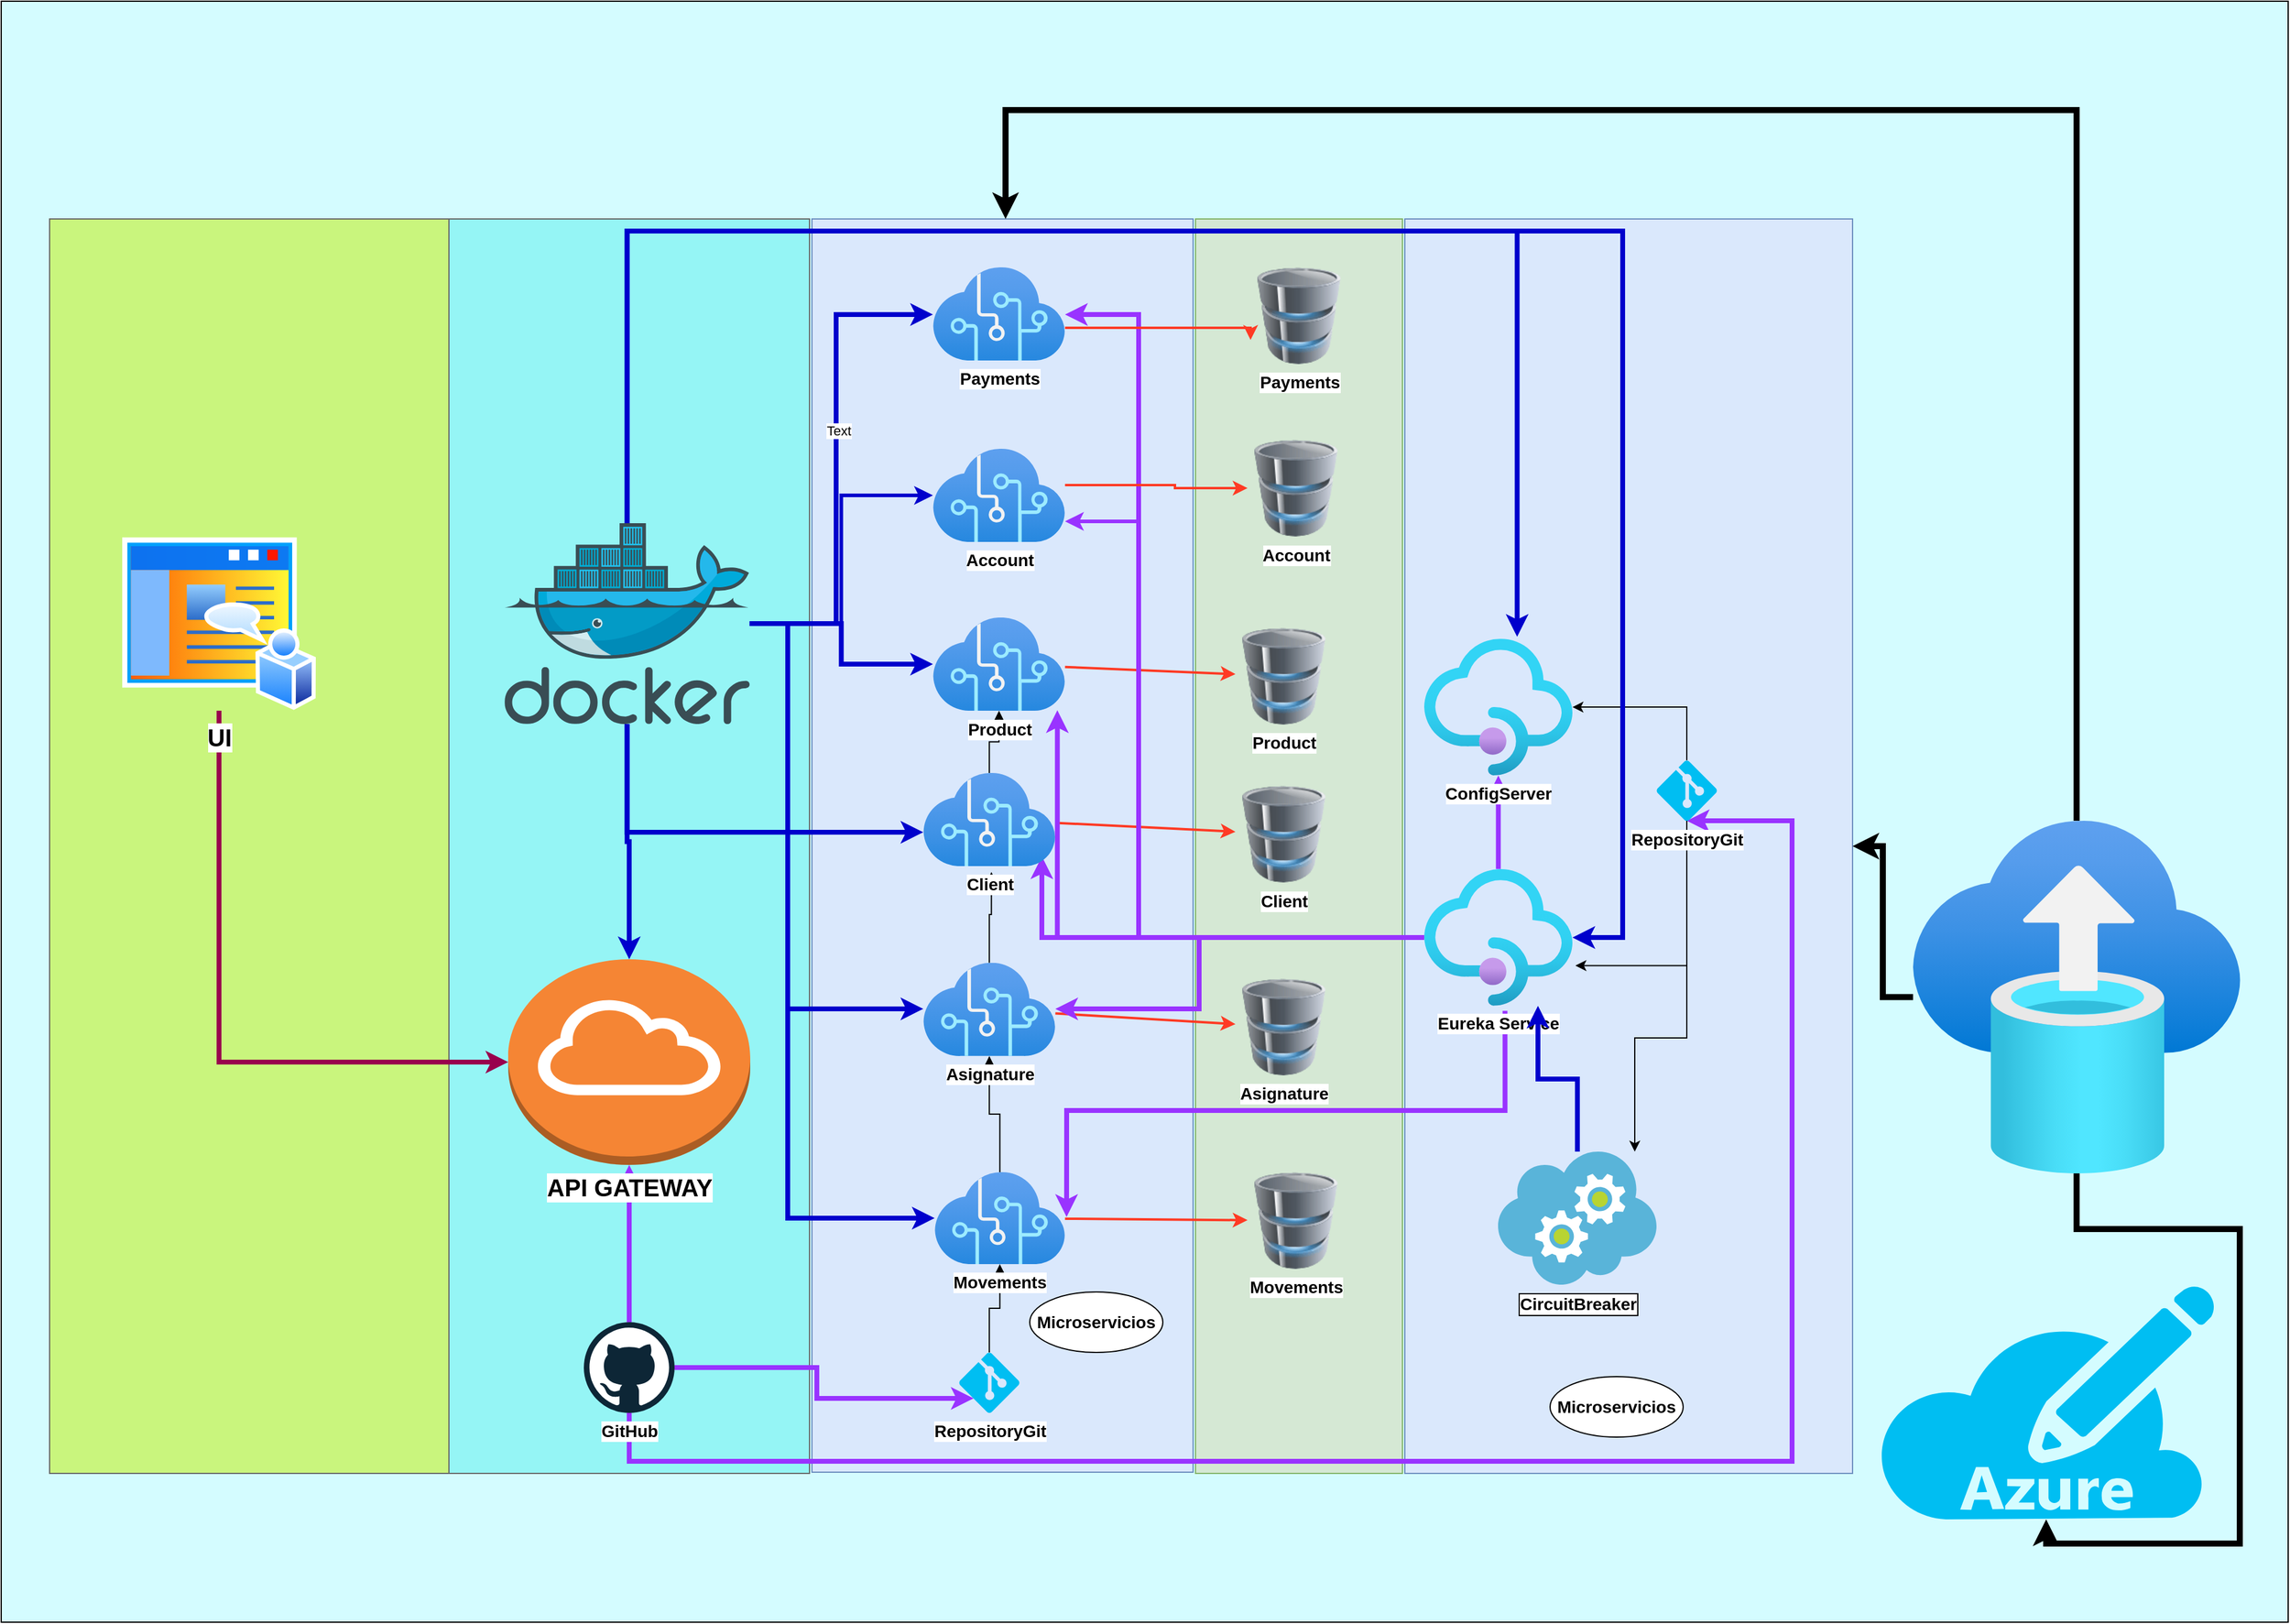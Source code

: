 <mxfile version="16.5.6" type="github">
  <diagram id="z50vEX0yVuX6d4dubkKl" name="Page-1">
    <mxGraphModel dx="3571" dy="2732" grid="1" gridSize="10" guides="1" tooltips="1" connect="1" arrows="1" fold="1" page="1" pageScale="1" pageWidth="827" pageHeight="1169" math="0" shadow="0">
      <root>
        <mxCell id="0" />
        <mxCell id="1" parent="0" />
        <mxCell id="lQfmFTRjcM8leJoIF2UN-60" value="" style="rounded=0;whiteSpace=wrap;html=1;fillColor=#D4FCFF;" vertex="1" parent="1">
          <mxGeometry x="380" y="-180" width="1890" height="1340" as="geometry" />
        </mxCell>
        <mxCell id="lQfmFTRjcM8leJoIF2UN-1" value="" style="rounded=0;whiteSpace=wrap;html=1;fillColor=#95F5F5;strokeColor=#666666;fontColor=#333333;" vertex="1" parent="1">
          <mxGeometry x="750" width="298" height="1037" as="geometry" />
        </mxCell>
        <mxCell id="lQfmFTRjcM8leJoIF2UN-2" value="" style="rounded=0;whiteSpace=wrap;html=1;fillColor=#dae8fc;strokeColor=#6c8ebf;" vertex="1" parent="1">
          <mxGeometry x="1540" width="370" height="1037" as="geometry" />
        </mxCell>
        <mxCell id="lQfmFTRjcM8leJoIF2UN-3" value="" style="rounded=0;whiteSpace=wrap;html=1;fillColor=#C9F57D;strokeColor=#666666;fontColor=#333333;" vertex="1" parent="1">
          <mxGeometry x="420" width="330" height="1037" as="geometry" />
        </mxCell>
        <mxCell id="lQfmFTRjcM8leJoIF2UN-4" value="" style="rounded=0;whiteSpace=wrap;html=1;fillColor=#dae8fc;strokeColor=#6c8ebf;" vertex="1" parent="1">
          <mxGeometry x="1050" width="315" height="1036" as="geometry" />
        </mxCell>
        <mxCell id="lQfmFTRjcM8leJoIF2UN-5" value="" style="rounded=0;whiteSpace=wrap;html=1;fillColor=#d5e8d4;strokeColor=#82b366;" vertex="1" parent="1">
          <mxGeometry x="1367" width="171" height="1037" as="geometry" />
        </mxCell>
        <mxCell id="lQfmFTRjcM8leJoIF2UN-6" value="" style="endArrow=classic;html=1;rounded=0;fontColor=#FF142C;labelBackgroundColor=#FF142C;strokeColor=#FF3A24;strokeWidth=2;" edge="1" parent="1" source="lQfmFTRjcM8leJoIF2UN-42" target="lQfmFTRjcM8leJoIF2UN-8">
          <mxGeometry width="50" height="50" relative="1" as="geometry">
            <mxPoint x="1033.16" y="949.47" as="sourcePoint" />
            <mxPoint x="1113.16" y="942.197" as="targetPoint" />
          </mxGeometry>
        </mxCell>
        <mxCell id="lQfmFTRjcM8leJoIF2UN-7" value="&lt;font color=&quot;#000000&quot; style=&quot;font-size: 14px&quot;&gt;&lt;b&gt;Client&lt;/b&gt;&lt;/font&gt;" style="image;html=1;image=img/lib/clip_art/computers/Database_128x128.png;fontColor=#FF142C;" vertex="1" parent="1">
          <mxGeometry x="1400.0" y="468.54" width="80" height="80" as="geometry" />
        </mxCell>
        <mxCell id="lQfmFTRjcM8leJoIF2UN-8" value="&lt;font color=&quot;#000000&quot; style=&quot;font-size: 14px&quot;&gt;&lt;b&gt;Product&lt;/b&gt;&lt;/font&gt;" style="image;html=1;image=img/lib/clip_art/computers/Database_128x128.png;fontColor=#FF142C;" vertex="1" parent="1">
          <mxGeometry x="1400" y="338" width="80" height="80" as="geometry" />
        </mxCell>
        <mxCell id="lQfmFTRjcM8leJoIF2UN-9" value="&lt;font color=&quot;#000000&quot; size=&quot;1&quot;&gt;&lt;b style=&quot;font-size: 14px&quot;&gt;Movements&lt;/b&gt;&lt;/font&gt;" style="image;html=1;image=img/lib/clip_art/computers/Database_128x128.png;fontColor=#FF142C;" vertex="1" parent="1">
          <mxGeometry x="1410.0" y="788" width="80" height="80" as="geometry" />
        </mxCell>
        <mxCell id="lQfmFTRjcM8leJoIF2UN-10" style="edgeStyle=orthogonalEdgeStyle;rounded=0;orthogonalLoop=1;jettySize=auto;html=1;fontSize=14;fontColor=#000000;" edge="1" parent="1" source="lQfmFTRjcM8leJoIF2UN-43" target="lQfmFTRjcM8leJoIF2UN-13">
          <mxGeometry relative="1" as="geometry" />
        </mxCell>
        <mxCell id="lQfmFTRjcM8leJoIF2UN-11" value="&lt;font color=&quot;#000000&quot; style=&quot;font-size: 14px&quot;&gt;&lt;b&gt;Asignature&lt;/b&gt;&lt;/font&gt;" style="image;html=1;image=img/lib/clip_art/computers/Database_128x128.png;fontColor=#FF142C;" vertex="1" parent="1">
          <mxGeometry x="1400.0" y="628" width="80" height="80" as="geometry" />
        </mxCell>
        <mxCell id="lQfmFTRjcM8leJoIF2UN-12" style="edgeStyle=orthogonalEdgeStyle;rounded=0;orthogonalLoop=1;jettySize=auto;html=1;entryX=0.516;entryY=1.062;entryDx=0;entryDy=0;entryPerimeter=0;fontSize=14;fontColor=#000000;" edge="1" parent="1" source="lQfmFTRjcM8leJoIF2UN-13" target="lQfmFTRjcM8leJoIF2UN-37">
          <mxGeometry relative="1" as="geometry" />
        </mxCell>
        <mxCell id="lQfmFTRjcM8leJoIF2UN-13" value="&lt;font style=&quot;font-size: 14px&quot;&gt;&lt;b&gt;Asignature&lt;/b&gt;&lt;/font&gt;" style="aspect=fixed;html=1;points=[];align=center;image;fontSize=12;image=img/lib/azure2/ai_machine_learning/Cognitive_Services.svg;fontColor=#000000;" vertex="1" parent="1">
          <mxGeometry x="1142" y="614.92" width="109.17" height="77.06" as="geometry" />
        </mxCell>
        <mxCell id="lQfmFTRjcM8leJoIF2UN-14" value="" style="endArrow=classic;html=1;rounded=0;fontColor=#FF142C;labelBackgroundColor=#FF142C;strokeColor=#FF3A24;strokeWidth=2;" edge="1" parent="1" source="lQfmFTRjcM8leJoIF2UN-37" target="lQfmFTRjcM8leJoIF2UN-7">
          <mxGeometry width="50" height="50" relative="1" as="geometry">
            <mxPoint x="1360.0" y="498.54" as="sourcePoint" />
            <mxPoint x="1360.0" y="591.48" as="targetPoint" />
          </mxGeometry>
        </mxCell>
        <mxCell id="lQfmFTRjcM8leJoIF2UN-15" value="" style="endArrow=classic;html=1;rounded=0;fontColor=#FF142C;labelBackgroundColor=#FF142C;strokeColor=#FF3A24;strokeWidth=2;" edge="1" parent="1" source="lQfmFTRjcM8leJoIF2UN-13" target="lQfmFTRjcM8leJoIF2UN-11">
          <mxGeometry width="50" height="50" relative="1" as="geometry">
            <mxPoint x="1450.57" y="948.0" as="sourcePoint" />
            <mxPoint x="1450.57" y="1040.94" as="targetPoint" />
          </mxGeometry>
        </mxCell>
        <mxCell id="lQfmFTRjcM8leJoIF2UN-16" value="" style="endArrow=classic;html=1;rounded=0;fontColor=#FF142C;labelBackgroundColor=#FF142C;strokeColor=#FF3A24;strokeWidth=2;" edge="1" parent="1" source="lQfmFTRjcM8leJoIF2UN-43" target="lQfmFTRjcM8leJoIF2UN-9">
          <mxGeometry width="50" height="50" relative="1" as="geometry">
            <mxPoint x="1662.16" y="948.0" as="sourcePoint" />
            <mxPoint x="1662.16" y="1040.94" as="targetPoint" />
          </mxGeometry>
        </mxCell>
        <mxCell id="lQfmFTRjcM8leJoIF2UN-17" style="edgeStyle=orthogonalEdgeStyle;rounded=0;orthogonalLoop=1;jettySize=auto;html=1;entryX=0.24;entryY=0.76;entryDx=0;entryDy=0;entryPerimeter=0;fontSize=20;fontColor=#000000;strokeColor=#9933FF;strokeWidth=4;" edge="1" parent="1" source="lQfmFTRjcM8leJoIF2UN-20" target="lQfmFTRjcM8leJoIF2UN-40">
          <mxGeometry relative="1" as="geometry" />
        </mxCell>
        <mxCell id="lQfmFTRjcM8leJoIF2UN-18" style="edgeStyle=orthogonalEdgeStyle;rounded=0;orthogonalLoop=1;jettySize=auto;html=1;entryX=0.5;entryY=1;entryDx=0;entryDy=0;entryPerimeter=0;fontSize=20;fontColor=#000000;strokeColor=#9933FF;strokeWidth=4;" edge="1" parent="1" source="lQfmFTRjcM8leJoIF2UN-20" target="lQfmFTRjcM8leJoIF2UN-27">
          <mxGeometry relative="1" as="geometry">
            <Array as="points">
              <mxPoint x="899" y="1027" />
              <mxPoint x="1860" y="1027" />
              <mxPoint x="1860" y="498" />
            </Array>
          </mxGeometry>
        </mxCell>
        <mxCell id="lQfmFTRjcM8leJoIF2UN-19" style="edgeStyle=orthogonalEdgeStyle;rounded=0;orthogonalLoop=1;jettySize=auto;html=1;fontSize=20;fontColor=#000000;strokeColor=#9933FF;strokeWidth=4;" edge="1" parent="1" source="lQfmFTRjcM8leJoIF2UN-20" target="lQfmFTRjcM8leJoIF2UN-44">
          <mxGeometry relative="1" as="geometry" />
        </mxCell>
        <mxCell id="lQfmFTRjcM8leJoIF2UN-20" value="GitHub" style="dashed=0;outlineConnect=0;html=1;align=center;labelPosition=center;verticalLabelPosition=bottom;verticalAlign=top;shape=mxgraph.weblogos.github;fontSize=14;fontStyle=1;labelBackgroundColor=default;" vertex="1" parent="1">
          <mxGeometry x="861.5" y="912" width="75" height="75" as="geometry" />
        </mxCell>
        <mxCell id="lQfmFTRjcM8leJoIF2UN-21" style="edgeStyle=orthogonalEdgeStyle;rounded=0;orthogonalLoop=1;jettySize=auto;html=1;fontSize=20;fontColor=#000000;strokeColor=#99004D;strokeWidth=4;" edge="1" parent="1" source="lQfmFTRjcM8leJoIF2UN-22" target="lQfmFTRjcM8leJoIF2UN-44">
          <mxGeometry relative="1" as="geometry">
            <Array as="points">
              <mxPoint x="560" y="697" />
            </Array>
          </mxGeometry>
        </mxCell>
        <mxCell id="lQfmFTRjcM8leJoIF2UN-22" value="&lt;font style=&quot;font-size: 20px&quot;&gt;UI&lt;/font&gt;" style="aspect=fixed;perimeter=ellipsePerimeter;html=1;align=center;shadow=0;dashed=0;spacingTop=3;image;image=img/lib/active_directory/home_page.svg;fillColor=#95F5F5;fontSize=14;fontStyle=1" vertex="1" parent="1">
          <mxGeometry x="480" y="262.53" width="160" height="144" as="geometry" />
        </mxCell>
        <mxCell id="lQfmFTRjcM8leJoIF2UN-23" value="Microservicios" style="ellipse;whiteSpace=wrap;html=1;align=center;newEdgeStyle={&quot;edgeStyle&quot;:&quot;entityRelationEdgeStyle&quot;,&quot;startArrow&quot;:&quot;none&quot;,&quot;endArrow&quot;:&quot;none&quot;,&quot;segment&quot;:10,&quot;curved&quot;:1};treeFolding=1;treeMoving=1;fontSize=14;fillColor=#FFFFFF;fontStyle=1" vertex="1" collapsed="1" parent="1">
          <mxGeometry x="1230" y="887" width="110" height="50" as="geometry" />
        </mxCell>
        <mxCell id="lQfmFTRjcM8leJoIF2UN-24" style="edgeStyle=orthogonalEdgeStyle;rounded=0;orthogonalLoop=1;jettySize=auto;html=1;" edge="1" parent="1" source="lQfmFTRjcM8leJoIF2UN-27" target="lQfmFTRjcM8leJoIF2UN-41">
          <mxGeometry relative="1" as="geometry">
            <Array as="points">
              <mxPoint x="1773" y="403.54" />
            </Array>
          </mxGeometry>
        </mxCell>
        <mxCell id="lQfmFTRjcM8leJoIF2UN-25" style="edgeStyle=orthogonalEdgeStyle;rounded=0;orthogonalLoop=1;jettySize=auto;html=1;exitX=0.5;exitY=1;exitDx=0;exitDy=0;exitPerimeter=0;entryX=1.02;entryY=0.706;entryDx=0;entryDy=0;entryPerimeter=0;" edge="1" parent="1" source="lQfmFTRjcM8leJoIF2UN-27" target="lQfmFTRjcM8leJoIF2UN-35">
          <mxGeometry relative="1" as="geometry">
            <Array as="points">
              <mxPoint x="1773" y="617.54" />
            </Array>
          </mxGeometry>
        </mxCell>
        <mxCell id="lQfmFTRjcM8leJoIF2UN-26" style="edgeStyle=orthogonalEdgeStyle;rounded=0;orthogonalLoop=1;jettySize=auto;html=1;fontSize=14;fontColor=#000000;strokeColor=#000000;strokeWidth=1;" edge="1" parent="1" source="lQfmFTRjcM8leJoIF2UN-27" target="lQfmFTRjcM8leJoIF2UN-55">
          <mxGeometry relative="1" as="geometry">
            <Array as="points">
              <mxPoint x="1773" y="677" />
              <mxPoint x="1730" y="677" />
            </Array>
          </mxGeometry>
        </mxCell>
        <mxCell id="lQfmFTRjcM8leJoIF2UN-27" value="&lt;font style=&quot;font-size: 14px&quot;&gt;&lt;b&gt;RepositoryGit&lt;/b&gt;&lt;/font&gt;" style="verticalLabelPosition=bottom;html=1;verticalAlign=top;align=center;strokeColor=none;fillColor=#00BEF2;shape=mxgraph.azure.git_repository;labelBackgroundColor=default;" vertex="1" parent="1">
          <mxGeometry x="1748" y="447.54" width="50" height="50" as="geometry" />
        </mxCell>
        <mxCell id="lQfmFTRjcM8leJoIF2UN-28" value="" style="shape=image;verticalLabelPosition=bottom;labelBackgroundColor=default;verticalAlign=top;aspect=fixed;imageAspect=0;image=https://assets-global.website-files.com/5f1c75e63b2f950eb473d3e4/603c5eb831820c3ce6a8f057_603a1586fa052d17fc2a6929_MongoDBAtlas.png;" vertex="1" parent="1">
          <mxGeometry x="1420" y="904.5" width="90" height="90" as="geometry" />
        </mxCell>
        <mxCell id="lQfmFTRjcM8leJoIF2UN-29" style="edgeStyle=orthogonalEdgeStyle;rounded=0;orthogonalLoop=1;jettySize=auto;html=1;fontSize=14;fontColor=#000000;strokeColor=#9933FF;strokeWidth=4;" edge="1" parent="1" source="lQfmFTRjcM8leJoIF2UN-35" target="lQfmFTRjcM8leJoIF2UN-13">
          <mxGeometry relative="1" as="geometry">
            <Array as="points">
              <mxPoint x="1370" y="594" />
              <mxPoint x="1370" y="653" />
            </Array>
          </mxGeometry>
        </mxCell>
        <mxCell id="lQfmFTRjcM8leJoIF2UN-30" style="edgeStyle=orthogonalEdgeStyle;rounded=0;orthogonalLoop=1;jettySize=auto;html=1;entryX=0.898;entryY=0.895;entryDx=0;entryDy=0;entryPerimeter=0;fontSize=14;fontColor=#000000;strokeColor=#9933FF;strokeWidth=4;" edge="1" parent="1" source="lQfmFTRjcM8leJoIF2UN-35" target="lQfmFTRjcM8leJoIF2UN-37">
          <mxGeometry relative="1" as="geometry" />
        </mxCell>
        <mxCell id="lQfmFTRjcM8leJoIF2UN-31" style="edgeStyle=orthogonalEdgeStyle;rounded=0;orthogonalLoop=1;jettySize=auto;html=1;entryX=0.942;entryY=0.995;entryDx=0;entryDy=0;entryPerimeter=0;fontSize=14;fontColor=#000000;strokeColor=#9933FF;strokeWidth=4;" edge="1" parent="1" source="lQfmFTRjcM8leJoIF2UN-35" target="lQfmFTRjcM8leJoIF2UN-42">
          <mxGeometry relative="1" as="geometry" />
        </mxCell>
        <mxCell id="lQfmFTRjcM8leJoIF2UN-32" style="edgeStyle=orthogonalEdgeStyle;rounded=0;orthogonalLoop=1;jettySize=auto;html=1;entryX=1.012;entryY=0.486;entryDx=0;entryDy=0;entryPerimeter=0;fontSize=14;fontColor=#000000;strokeColor=#9933FF;strokeWidth=4;exitX=0.545;exitY=1.037;exitDx=0;exitDy=0;exitPerimeter=0;" edge="1" parent="1" source="lQfmFTRjcM8leJoIF2UN-35" target="lQfmFTRjcM8leJoIF2UN-43">
          <mxGeometry relative="1" as="geometry">
            <Array as="points">
              <mxPoint x="1623" y="737" />
              <mxPoint x="1261" y="737" />
            </Array>
          </mxGeometry>
        </mxCell>
        <mxCell id="lQfmFTRjcM8leJoIF2UN-33" style="edgeStyle=orthogonalEdgeStyle;rounded=0;orthogonalLoop=1;jettySize=auto;html=1;fontSize=14;fontColor=#000000;strokeColor=#9933FF;strokeWidth=4;" edge="1" parent="1" source="lQfmFTRjcM8leJoIF2UN-35" target="lQfmFTRjcM8leJoIF2UN-41">
          <mxGeometry relative="1" as="geometry" />
        </mxCell>
        <mxCell id="lQfmFTRjcM8leJoIF2UN-34" style="edgeStyle=orthogonalEdgeStyle;rounded=0;orthogonalLoop=1;jettySize=auto;html=1;fontSize=14;fontColor=#000000;strokeColor=#9933FF;strokeWidth=3;" edge="1" parent="1" source="lQfmFTRjcM8leJoIF2UN-35" target="lQfmFTRjcM8leJoIF2UN-57">
          <mxGeometry relative="1" as="geometry">
            <Array as="points">
              <mxPoint x="1320" y="594" />
              <mxPoint x="1320" y="250" />
            </Array>
          </mxGeometry>
        </mxCell>
        <mxCell id="lQfmFTRjcM8leJoIF2UN-76" style="edgeStyle=orthogonalEdgeStyle;rounded=0;orthogonalLoop=1;jettySize=auto;html=1;strokeColor=#9933FF;strokeWidth=4;" edge="1" parent="1" source="lQfmFTRjcM8leJoIF2UN-35" target="lQfmFTRjcM8leJoIF2UN-71">
          <mxGeometry relative="1" as="geometry">
            <Array as="points">
              <mxPoint x="1320" y="594" />
              <mxPoint x="1320" y="79" />
            </Array>
          </mxGeometry>
        </mxCell>
        <mxCell id="lQfmFTRjcM8leJoIF2UN-35" value="&lt;font style=&quot;font-size: 14px&quot;&gt;&lt;b&gt;Eureka Service&lt;/b&gt;&lt;/font&gt;" style="aspect=fixed;html=1;points=[];align=center;image;fontSize=12;image=img/lib/azure2/app_services/API_Management_Services.svg;fontColor=#000000;" vertex="1" parent="1">
          <mxGeometry x="1556" y="537.39" width="122.5" height="113.07" as="geometry" />
        </mxCell>
        <mxCell id="lQfmFTRjcM8leJoIF2UN-36" style="edgeStyle=orthogonalEdgeStyle;rounded=0;orthogonalLoop=1;jettySize=auto;html=1;fontSize=14;fontColor=#000000;" edge="1" parent="1" source="lQfmFTRjcM8leJoIF2UN-37" target="lQfmFTRjcM8leJoIF2UN-42">
          <mxGeometry relative="1" as="geometry" />
        </mxCell>
        <mxCell id="lQfmFTRjcM8leJoIF2UN-37" value="&lt;font style=&quot;font-size: 14px&quot;&gt;&lt;b&gt;Client&lt;/b&gt;&lt;/font&gt;" style="aspect=fixed;html=1;points=[];align=center;image;fontSize=12;image=img/lib/azure2/ai_machine_learning/Cognitive_Services.svg;fontColor=#000000;" vertex="1" parent="1">
          <mxGeometry x="1142" y="458" width="109.17" height="77.06" as="geometry" />
        </mxCell>
        <mxCell id="lQfmFTRjcM8leJoIF2UN-38" value="Microservicios" style="ellipse;whiteSpace=wrap;html=1;align=center;newEdgeStyle={&quot;edgeStyle&quot;:&quot;entityRelationEdgeStyle&quot;,&quot;startArrow&quot;:&quot;none&quot;,&quot;endArrow&quot;:&quot;none&quot;,&quot;segment&quot;:10,&quot;curved&quot;:1};treeFolding=1;treeMoving=1;fontSize=14;fillColor=#FFFFFF;fontStyle=1" vertex="1" parent="1">
          <mxGeometry x="1660" y="957" width="110" height="50" as="geometry" />
        </mxCell>
        <mxCell id="lQfmFTRjcM8leJoIF2UN-39" style="edgeStyle=orthogonalEdgeStyle;rounded=0;orthogonalLoop=1;jettySize=auto;html=1;fontSize=14;fontColor=#000000;" edge="1" parent="1" source="lQfmFTRjcM8leJoIF2UN-40" target="lQfmFTRjcM8leJoIF2UN-43">
          <mxGeometry relative="1" as="geometry" />
        </mxCell>
        <mxCell id="lQfmFTRjcM8leJoIF2UN-40" value="&lt;font style=&quot;font-size: 14px&quot;&gt;&lt;b&gt;RepositoryGit&lt;/b&gt;&lt;/font&gt;" style="verticalLabelPosition=bottom;html=1;verticalAlign=top;align=center;strokeColor=none;fillColor=#00BEF2;shape=mxgraph.azure.git_repository;labelBackgroundColor=default;" vertex="1" parent="1">
          <mxGeometry x="1171.59" y="937" width="50" height="50" as="geometry" />
        </mxCell>
        <mxCell id="lQfmFTRjcM8leJoIF2UN-41" value="&lt;font style=&quot;font-size: 14px&quot;&gt;&lt;b&gt;ConfigServer&lt;/b&gt;&lt;/font&gt;" style="aspect=fixed;html=1;points=[];align=center;image;fontSize=12;image=img/lib/azure2/app_services/API_Management_Services.svg;fontColor=#000000;" vertex="1" parent="1">
          <mxGeometry x="1556" y="347" width="122.5" height="113.07" as="geometry" />
        </mxCell>
        <mxCell id="lQfmFTRjcM8leJoIF2UN-42" value="&lt;b&gt;&lt;font style=&quot;font-size: 14px&quot;&gt;Product&lt;/font&gt;&lt;/b&gt;" style="aspect=fixed;html=1;points=[];align=center;image;fontSize=12;image=img/lib/azure2/ai_machine_learning/Cognitive_Services.svg;fontColor=#000000;" vertex="1" parent="1">
          <mxGeometry x="1149.99" y="329.47" width="109.17" height="77.06" as="geometry" />
        </mxCell>
        <mxCell id="lQfmFTRjcM8leJoIF2UN-43" value="&lt;font style=&quot;font-size: 14px&quot;&gt;&lt;b&gt;Movements&lt;/b&gt;&lt;/font&gt;" style="aspect=fixed;html=1;points=[];align=center;image;fontSize=12;image=img/lib/azure2/ai_machine_learning/Cognitive_Services.svg;fontColor=#000000;" vertex="1" parent="1">
          <mxGeometry x="1151.41" y="788" width="107.75" height="76.06" as="geometry" />
        </mxCell>
        <mxCell id="lQfmFTRjcM8leJoIF2UN-44" value="&lt;b&gt;API GATEWAY&lt;/b&gt;" style="outlineConnect=0;dashed=0;verticalLabelPosition=bottom;verticalAlign=top;align=center;html=1;shape=mxgraph.aws3.internet_gateway;fillColor=#F58534;gradientColor=none;labelBackgroundColor=default;fontSize=20;fontColor=#000000;" vertex="1" parent="1">
          <mxGeometry x="799" y="612" width="200" height="170" as="geometry" />
        </mxCell>
        <mxCell id="lQfmFTRjcM8leJoIF2UN-45" style="edgeStyle=orthogonalEdgeStyle;rounded=0;orthogonalLoop=1;jettySize=auto;html=1;fontSize=15;fontColor=#0000CC;strokeColor=#0000CC;strokeWidth=4;" edge="1" parent="1" source="lQfmFTRjcM8leJoIF2UN-53" target="lQfmFTRjcM8leJoIF2UN-44">
          <mxGeometry relative="1" as="geometry" />
        </mxCell>
        <mxCell id="lQfmFTRjcM8leJoIF2UN-46" style="edgeStyle=orthogonalEdgeStyle;rounded=0;orthogonalLoop=1;jettySize=auto;html=1;fontSize=15;fontColor=#0000CC;strokeColor=#0000CC;strokeWidth=4;" edge="1" parent="1" source="lQfmFTRjcM8leJoIF2UN-53" target="lQfmFTRjcM8leJoIF2UN-42">
          <mxGeometry relative="1" as="geometry" />
        </mxCell>
        <mxCell id="lQfmFTRjcM8leJoIF2UN-47" style="edgeStyle=orthogonalEdgeStyle;rounded=0;orthogonalLoop=1;jettySize=auto;html=1;fontSize=15;fontColor=#0000CC;strokeColor=#0000CC;strokeWidth=4;" edge="1" parent="1" source="lQfmFTRjcM8leJoIF2UN-53" target="lQfmFTRjcM8leJoIF2UN-37">
          <mxGeometry relative="1" as="geometry">
            <Array as="points">
              <mxPoint x="897" y="507" />
            </Array>
          </mxGeometry>
        </mxCell>
        <mxCell id="lQfmFTRjcM8leJoIF2UN-48" style="edgeStyle=orthogonalEdgeStyle;rounded=0;orthogonalLoop=1;jettySize=auto;html=1;fontSize=15;fontColor=#0000CC;strokeColor=#0000CC;strokeWidth=4;" edge="1" parent="1" source="lQfmFTRjcM8leJoIF2UN-53" target="lQfmFTRjcM8leJoIF2UN-13">
          <mxGeometry relative="1" as="geometry">
            <Array as="points">
              <mxPoint x="1030" y="335" />
              <mxPoint x="1030" y="653" />
            </Array>
          </mxGeometry>
        </mxCell>
        <mxCell id="lQfmFTRjcM8leJoIF2UN-49" style="edgeStyle=orthogonalEdgeStyle;rounded=0;orthogonalLoop=1;jettySize=auto;html=1;fontSize=15;fontColor=#0000CC;strokeColor=#0000CC;strokeWidth=4;" edge="1" parent="1" source="lQfmFTRjcM8leJoIF2UN-53" target="lQfmFTRjcM8leJoIF2UN-43">
          <mxGeometry relative="1" as="geometry">
            <Array as="points">
              <mxPoint x="1030" y="335" />
              <mxPoint x="1030" y="826" />
            </Array>
          </mxGeometry>
        </mxCell>
        <mxCell id="lQfmFTRjcM8leJoIF2UN-50" style="edgeStyle=orthogonalEdgeStyle;rounded=0;orthogonalLoop=1;jettySize=auto;html=1;fontSize=15;fontColor=#0000CC;strokeColor=#0000CC;strokeWidth=4;entryX=0.627;entryY=-0.014;entryDx=0;entryDy=0;entryPerimeter=0;" edge="1" parent="1" source="lQfmFTRjcM8leJoIF2UN-53" target="lQfmFTRjcM8leJoIF2UN-41">
          <mxGeometry relative="1" as="geometry">
            <Array as="points">
              <mxPoint x="897" y="10" />
              <mxPoint x="1633" y="10" />
            </Array>
          </mxGeometry>
        </mxCell>
        <mxCell id="lQfmFTRjcM8leJoIF2UN-51" style="edgeStyle=orthogonalEdgeStyle;rounded=0;orthogonalLoop=1;jettySize=auto;html=1;fontSize=15;fontColor=#0000CC;strokeColor=#0000CC;strokeWidth=4;" edge="1" parent="1" source="lQfmFTRjcM8leJoIF2UN-53" target="lQfmFTRjcM8leJoIF2UN-35">
          <mxGeometry relative="1" as="geometry">
            <Array as="points">
              <mxPoint x="897" y="10" />
              <mxPoint x="1720" y="10" />
              <mxPoint x="1720" y="594" />
            </Array>
          </mxGeometry>
        </mxCell>
        <mxCell id="lQfmFTRjcM8leJoIF2UN-52" style="edgeStyle=orthogonalEdgeStyle;rounded=0;orthogonalLoop=1;jettySize=auto;html=1;fontSize=14;fontColor=#000000;strokeColor=#0000CC;strokeWidth=3;" edge="1" parent="1" source="lQfmFTRjcM8leJoIF2UN-53" target="lQfmFTRjcM8leJoIF2UN-57">
          <mxGeometry relative="1" as="geometry" />
        </mxCell>
        <mxCell id="lQfmFTRjcM8leJoIF2UN-74" style="edgeStyle=orthogonalEdgeStyle;rounded=0;orthogonalLoop=1;jettySize=auto;html=1;strokeWidth=4;strokeColor=#0000CC;" edge="1" parent="1" source="lQfmFTRjcM8leJoIF2UN-53" target="lQfmFTRjcM8leJoIF2UN-71">
          <mxGeometry relative="1" as="geometry">
            <Array as="points">
              <mxPoint x="1070" y="335" />
              <mxPoint x="1070" y="79" />
            </Array>
          </mxGeometry>
        </mxCell>
        <mxCell id="lQfmFTRjcM8leJoIF2UN-75" value="Text" style="edgeLabel;html=1;align=center;verticalAlign=middle;resizable=0;points=[];" vertex="1" connectable="0" parent="lQfmFTRjcM8leJoIF2UN-74">
          <mxGeometry x="0.142" y="-2" relative="1" as="geometry">
            <mxPoint y="1" as="offset" />
          </mxGeometry>
        </mxCell>
        <mxCell id="lQfmFTRjcM8leJoIF2UN-53" value="" style="sketch=0;aspect=fixed;html=1;points=[];align=center;image;fontSize=15;image=img/lib/mscae/Docker.svg;labelBackgroundColor=default;fontColor=#000000;fillColor=#C9F57D;labelBorderColor=default;" vertex="1" parent="1">
          <mxGeometry x="796" y="251.51" width="202.48" height="166.03" as="geometry" />
        </mxCell>
        <mxCell id="lQfmFTRjcM8leJoIF2UN-54" style="edgeStyle=orthogonalEdgeStyle;rounded=0;orthogonalLoop=1;jettySize=auto;html=1;fontSize=14;fontColor=#000000;strokeColor=#0000CC;strokeWidth=4;" edge="1" parent="1" source="lQfmFTRjcM8leJoIF2UN-55" target="lQfmFTRjcM8leJoIF2UN-35">
          <mxGeometry relative="1" as="geometry">
            <Array as="points">
              <mxPoint x="1683" y="711" />
              <mxPoint x="1650" y="711" />
            </Array>
          </mxGeometry>
        </mxCell>
        <mxCell id="lQfmFTRjcM8leJoIF2UN-55" value="&lt;font style=&quot;font-size: 14px&quot; color=&quot;#000000&quot;&gt;&lt;b&gt;CircuitBreaker&lt;/b&gt;&lt;/font&gt;" style="sketch=0;aspect=fixed;html=1;points=[];align=center;image;fontSize=12;image=img/lib/mscae/Cloud_Services_Classic.svg;labelBackgroundColor=default;labelBorderColor=default;fontColor=#0000CC;fillColor=#C9F57D;" vertex="1" parent="1">
          <mxGeometry x="1617.05" y="771.03" width="130.95" height="110" as="geometry" />
        </mxCell>
        <mxCell id="lQfmFTRjcM8leJoIF2UN-56" style="edgeStyle=orthogonalEdgeStyle;rounded=0;orthogonalLoop=1;jettySize=auto;html=1;entryX=0;entryY=0.5;entryDx=0;entryDy=0;fontSize=14;fontColor=#000000;strokeColor=#FF3A24;strokeWidth=2;" edge="1" parent="1" source="lQfmFTRjcM8leJoIF2UN-57" target="lQfmFTRjcM8leJoIF2UN-58">
          <mxGeometry relative="1" as="geometry">
            <Array as="points">
              <mxPoint x="1350" y="220" />
              <mxPoint x="1350" y="223" />
            </Array>
          </mxGeometry>
        </mxCell>
        <mxCell id="lQfmFTRjcM8leJoIF2UN-57" value="&lt;b&gt;&lt;font style=&quot;font-size: 14px&quot;&gt;Account&lt;/font&gt;&lt;/b&gt;" style="aspect=fixed;html=1;points=[];align=center;image;fontSize=12;image=img/lib/azure2/ai_machine_learning/Cognitive_Services.svg;fontColor=#000000;" vertex="1" parent="1">
          <mxGeometry x="1149.99" y="190.0" width="109.17" height="77.06" as="geometry" />
        </mxCell>
        <mxCell id="lQfmFTRjcM8leJoIF2UN-58" value="&lt;font color=&quot;#000000&quot; style=&quot;font-size: 14px&quot;&gt;&lt;b&gt;Account&lt;/b&gt;&lt;/font&gt;" style="image;html=1;image=img/lib/clip_art/computers/Database_128x128.png;fontColor=#FF142C;" vertex="1" parent="1">
          <mxGeometry x="1410" y="182.53" width="80" height="80" as="geometry" />
        </mxCell>
        <mxCell id="lQfmFTRjcM8leJoIF2UN-68" style="edgeStyle=orthogonalEdgeStyle;rounded=0;orthogonalLoop=1;jettySize=auto;html=1;entryX=0.5;entryY=1;entryDx=0;entryDy=0;entryPerimeter=0;strokeWidth=5;" edge="1" parent="1" source="lQfmFTRjcM8leJoIF2UN-64" target="lQfmFTRjcM8leJoIF2UN-65">
          <mxGeometry relative="1" as="geometry" />
        </mxCell>
        <mxCell id="lQfmFTRjcM8leJoIF2UN-69" style="edgeStyle=orthogonalEdgeStyle;rounded=0;orthogonalLoop=1;jettySize=auto;html=1;strokeWidth=5;" edge="1" parent="1" source="lQfmFTRjcM8leJoIF2UN-64" target="lQfmFTRjcM8leJoIF2UN-2">
          <mxGeometry relative="1" as="geometry" />
        </mxCell>
        <mxCell id="lQfmFTRjcM8leJoIF2UN-70" style="edgeStyle=orthogonalEdgeStyle;rounded=0;orthogonalLoop=1;jettySize=auto;html=1;strokeWidth=5;" edge="1" parent="1" source="lQfmFTRjcM8leJoIF2UN-64">
          <mxGeometry relative="1" as="geometry">
            <mxPoint x="1210" as="targetPoint" />
            <Array as="points">
              <mxPoint x="2095" y="-90" />
              <mxPoint x="1210" y="-90" />
            </Array>
          </mxGeometry>
        </mxCell>
        <mxCell id="lQfmFTRjcM8leJoIF2UN-64" value="" style="aspect=fixed;html=1;points=[];align=center;image;fontSize=12;image=img/lib/azure2/databases/Azure_Database_Migration_Services.svg;fillColor=#D4FCFF;" vertex="1" parent="1">
          <mxGeometry x="1960" y="497.54" width="270.34" height="291.46" as="geometry" />
        </mxCell>
        <mxCell id="lQfmFTRjcM8leJoIF2UN-65" value="" style="verticalLabelPosition=bottom;html=1;verticalAlign=top;align=center;strokeColor=none;fillColor=#00BEF2;shape=mxgraph.azure.azure_subscription;" vertex="1" parent="1">
          <mxGeometry x="1930" y="881.03" width="280" height="194" as="geometry" />
        </mxCell>
        <mxCell id="lQfmFTRjcM8leJoIF2UN-71" value="&lt;b&gt;&lt;font style=&quot;font-size: 14px&quot;&gt;Payments&lt;/font&gt;&lt;/b&gt;" style="aspect=fixed;html=1;points=[];align=center;image;fontSize=12;image=img/lib/azure2/ai_machine_learning/Cognitive_Services.svg;fontColor=#000000;" vertex="1" parent="1">
          <mxGeometry x="1149.99" y="40.0" width="109.17" height="77.06" as="geometry" />
        </mxCell>
        <mxCell id="lQfmFTRjcM8leJoIF2UN-72" value="&lt;font color=&quot;#000000&quot;&gt;&lt;span style=&quot;font-size: 14px&quot;&gt;&lt;b&gt;Payments&lt;/b&gt;&lt;/span&gt;&lt;/font&gt;" style="image;html=1;image=img/lib/clip_art/computers/Database_128x128.png;fontColor=#FF142C;" vertex="1" parent="1">
          <mxGeometry x="1412.5" y="40" width="80" height="80" as="geometry" />
        </mxCell>
        <mxCell id="lQfmFTRjcM8leJoIF2UN-73" style="edgeStyle=orthogonalEdgeStyle;rounded=0;orthogonalLoop=1;jettySize=auto;html=1;entryX=0;entryY=0.75;entryDx=0;entryDy=0;fontSize=14;fontColor=#000000;strokeColor=#FF3A24;strokeWidth=2;" edge="1" parent="1" source="lQfmFTRjcM8leJoIF2UN-71" target="lQfmFTRjcM8leJoIF2UN-72">
          <mxGeometry relative="1" as="geometry">
            <Array as="points">
              <mxPoint x="1413" y="90" />
            </Array>
            <mxPoint x="1269.16" y="230.111" as="sourcePoint" />
            <mxPoint x="1420" y="232.53" as="targetPoint" />
          </mxGeometry>
        </mxCell>
      </root>
    </mxGraphModel>
  </diagram>
</mxfile>
